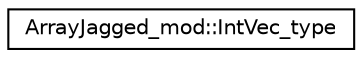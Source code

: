 digraph "Graphical Class Hierarchy"
{
 // LATEX_PDF_SIZE
  edge [fontname="Helvetica",fontsize="10",labelfontname="Helvetica",labelfontsize="10"];
  node [fontname="Helvetica",fontsize="10",shape=record];
  rankdir="LR";
  Node0 [label="ArrayJagged_mod::IntVec_type",height=0.2,width=0.4,color="black", fillcolor="white", style="filled",URL="$structArrayJagged__mod_1_1IntVec__type.html",tooltip=" "];
}
